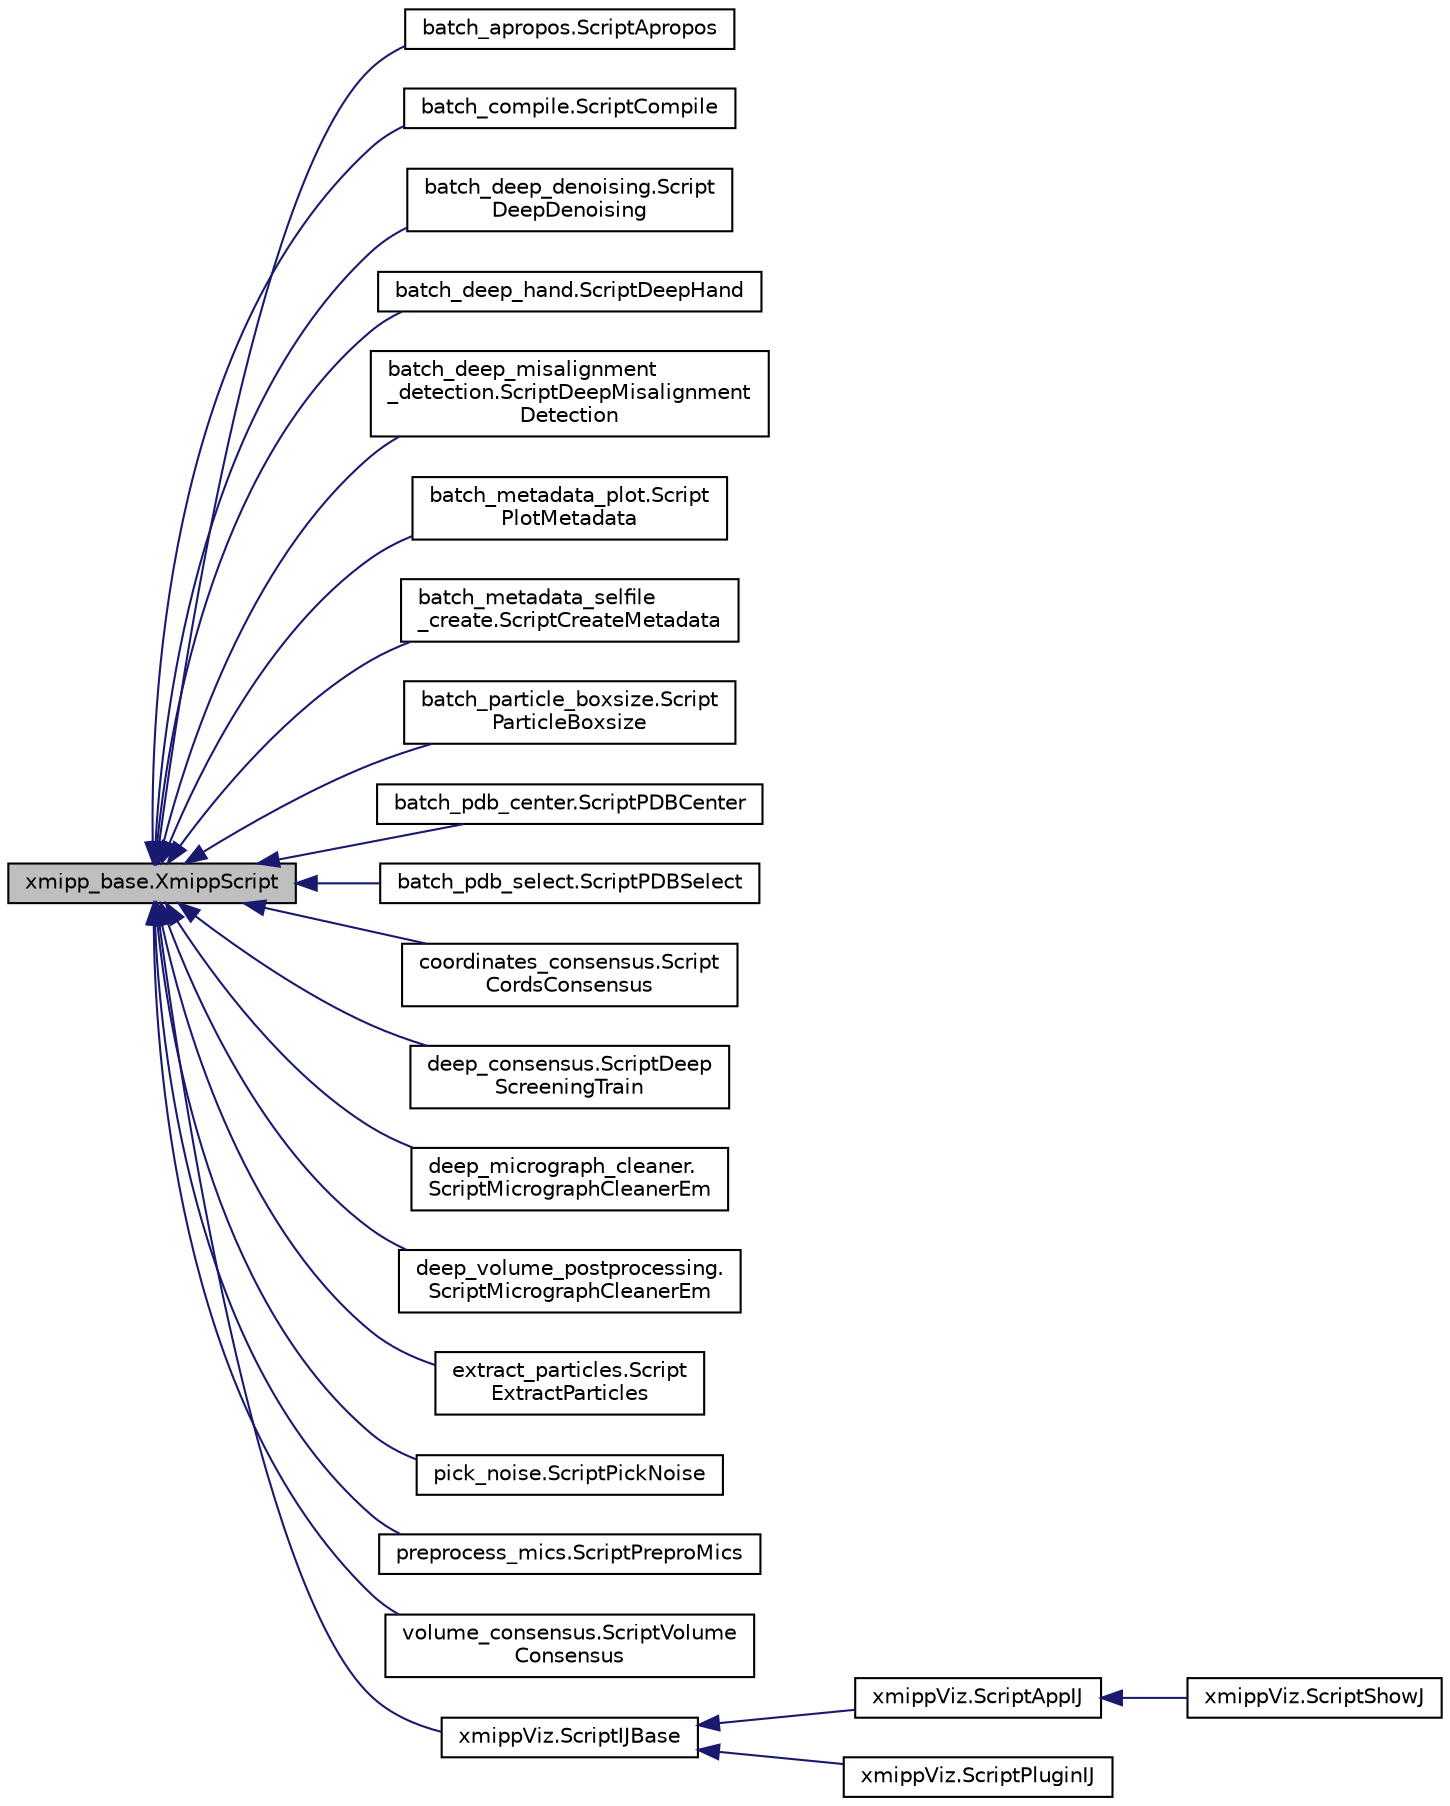 digraph "xmipp_base.XmippScript"
{
  edge [fontname="Helvetica",fontsize="10",labelfontname="Helvetica",labelfontsize="10"];
  node [fontname="Helvetica",fontsize="10",shape=record];
  rankdir="LR";
  Node0 [label="xmipp_base.XmippScript",height=0.2,width=0.4,color="black", fillcolor="grey75", style="filled", fontcolor="black"];
  Node0 -> Node1 [dir="back",color="midnightblue",fontsize="10",style="solid",fontname="Helvetica"];
  Node1 [label="batch_apropos.ScriptApropos",height=0.2,width=0.4,color="black", fillcolor="white", style="filled",URL="$classbatch__apropos_1_1ScriptApropos.html"];
  Node0 -> Node2 [dir="back",color="midnightblue",fontsize="10",style="solid",fontname="Helvetica"];
  Node2 [label="batch_compile.ScriptCompile",height=0.2,width=0.4,color="black", fillcolor="white", style="filled",URL="$classbatch__compile_1_1ScriptCompile.html"];
  Node0 -> Node3 [dir="back",color="midnightblue",fontsize="10",style="solid",fontname="Helvetica"];
  Node3 [label="batch_deep_denoising.Script\lDeepDenoising",height=0.2,width=0.4,color="black", fillcolor="white", style="filled",URL="$classbatch__deep__denoising_1_1ScriptDeepDenoising.html"];
  Node0 -> Node4 [dir="back",color="midnightblue",fontsize="10",style="solid",fontname="Helvetica"];
  Node4 [label="batch_deep_hand.ScriptDeepHand",height=0.2,width=0.4,color="black", fillcolor="white", style="filled",URL="$classbatch__deep__hand_1_1ScriptDeepHand.html"];
  Node0 -> Node5 [dir="back",color="midnightblue",fontsize="10",style="solid",fontname="Helvetica"];
  Node5 [label="batch_deep_misalignment\l_detection.ScriptDeepMisalignment\lDetection",height=0.2,width=0.4,color="black", fillcolor="white", style="filled",URL="$classbatch__deep__misalignment__detection_1_1ScriptDeepMisalignmentDetection.html"];
  Node0 -> Node6 [dir="back",color="midnightblue",fontsize="10",style="solid",fontname="Helvetica"];
  Node6 [label="batch_metadata_plot.Script\lPlotMetadata",height=0.2,width=0.4,color="black", fillcolor="white", style="filled",URL="$classbatch__metadata__plot_1_1ScriptPlotMetadata.html"];
  Node0 -> Node7 [dir="back",color="midnightblue",fontsize="10",style="solid",fontname="Helvetica"];
  Node7 [label="batch_metadata_selfile\l_create.ScriptCreateMetadata",height=0.2,width=0.4,color="black", fillcolor="white", style="filled",URL="$classbatch__metadata__selfile__create_1_1ScriptCreateMetadata.html"];
  Node0 -> Node8 [dir="back",color="midnightblue",fontsize="10",style="solid",fontname="Helvetica"];
  Node8 [label="batch_particle_boxsize.Script\lParticleBoxsize",height=0.2,width=0.4,color="black", fillcolor="white", style="filled",URL="$classbatch__particle__boxsize_1_1ScriptParticleBoxsize.html"];
  Node0 -> Node9 [dir="back",color="midnightblue",fontsize="10",style="solid",fontname="Helvetica"];
  Node9 [label="batch_pdb_center.ScriptPDBCenter",height=0.2,width=0.4,color="black", fillcolor="white", style="filled",URL="$classbatch__pdb__center_1_1ScriptPDBCenter.html"];
  Node0 -> Node10 [dir="back",color="midnightblue",fontsize="10",style="solid",fontname="Helvetica"];
  Node10 [label="batch_pdb_select.ScriptPDBSelect",height=0.2,width=0.4,color="black", fillcolor="white", style="filled",URL="$classbatch__pdb__select_1_1ScriptPDBSelect.html"];
  Node0 -> Node11 [dir="back",color="midnightblue",fontsize="10",style="solid",fontname="Helvetica"];
  Node11 [label="coordinates_consensus.Script\lCordsConsensus",height=0.2,width=0.4,color="black", fillcolor="white", style="filled",URL="$classcoordinates__consensus_1_1ScriptCordsConsensus.html"];
  Node0 -> Node12 [dir="back",color="midnightblue",fontsize="10",style="solid",fontname="Helvetica"];
  Node12 [label="deep_consensus.ScriptDeep\lScreeningTrain",height=0.2,width=0.4,color="black", fillcolor="white", style="filled",URL="$classdeep__consensus_1_1ScriptDeepScreeningTrain.html"];
  Node0 -> Node13 [dir="back",color="midnightblue",fontsize="10",style="solid",fontname="Helvetica"];
  Node13 [label="deep_micrograph_cleaner.\lScriptMicrographCleanerEm",height=0.2,width=0.4,color="black", fillcolor="white", style="filled",URL="$classdeep__micrograph__cleaner_1_1ScriptMicrographCleanerEm.html"];
  Node0 -> Node14 [dir="back",color="midnightblue",fontsize="10",style="solid",fontname="Helvetica"];
  Node14 [label="deep_volume_postprocessing.\lScriptMicrographCleanerEm",height=0.2,width=0.4,color="black", fillcolor="white", style="filled",URL="$classdeep__volume__postprocessing_1_1ScriptMicrographCleanerEm.html"];
  Node0 -> Node15 [dir="back",color="midnightblue",fontsize="10",style="solid",fontname="Helvetica"];
  Node15 [label="extract_particles.Script\lExtractParticles",height=0.2,width=0.4,color="black", fillcolor="white", style="filled",URL="$classextract__particles_1_1ScriptExtractParticles.html"];
  Node0 -> Node16 [dir="back",color="midnightblue",fontsize="10",style="solid",fontname="Helvetica"];
  Node16 [label="pick_noise.ScriptPickNoise",height=0.2,width=0.4,color="black", fillcolor="white", style="filled",URL="$classpick__noise_1_1ScriptPickNoise.html"];
  Node0 -> Node17 [dir="back",color="midnightblue",fontsize="10",style="solid",fontname="Helvetica"];
  Node17 [label="preprocess_mics.ScriptPreproMics",height=0.2,width=0.4,color="black", fillcolor="white", style="filled",URL="$classpreprocess__mics_1_1ScriptPreproMics.html"];
  Node0 -> Node18 [dir="back",color="midnightblue",fontsize="10",style="solid",fontname="Helvetica"];
  Node18 [label="volume_consensus.ScriptVolume\lConsensus",height=0.2,width=0.4,color="black", fillcolor="white", style="filled",URL="$classvolume__consensus_1_1ScriptVolumeConsensus.html"];
  Node0 -> Node19 [dir="back",color="midnightblue",fontsize="10",style="solid",fontname="Helvetica"];
  Node19 [label="xmippViz.ScriptIJBase",height=0.2,width=0.4,color="black", fillcolor="white", style="filled",URL="$classxmippViz_1_1ScriptIJBase.html"];
  Node19 -> Node20 [dir="back",color="midnightblue",fontsize="10",style="solid",fontname="Helvetica"];
  Node20 [label="xmippViz.ScriptAppIJ",height=0.2,width=0.4,color="black", fillcolor="white", style="filled",URL="$classxmippViz_1_1ScriptAppIJ.html"];
  Node20 -> Node21 [dir="back",color="midnightblue",fontsize="10",style="solid",fontname="Helvetica"];
  Node21 [label="xmippViz.ScriptShowJ",height=0.2,width=0.4,color="black", fillcolor="white", style="filled",URL="$classxmippViz_1_1ScriptShowJ.html"];
  Node19 -> Node22 [dir="back",color="midnightblue",fontsize="10",style="solid",fontname="Helvetica"];
  Node22 [label="xmippViz.ScriptPluginIJ",height=0.2,width=0.4,color="black", fillcolor="white", style="filled",URL="$classxmippViz_1_1ScriptPluginIJ.html"];
}
